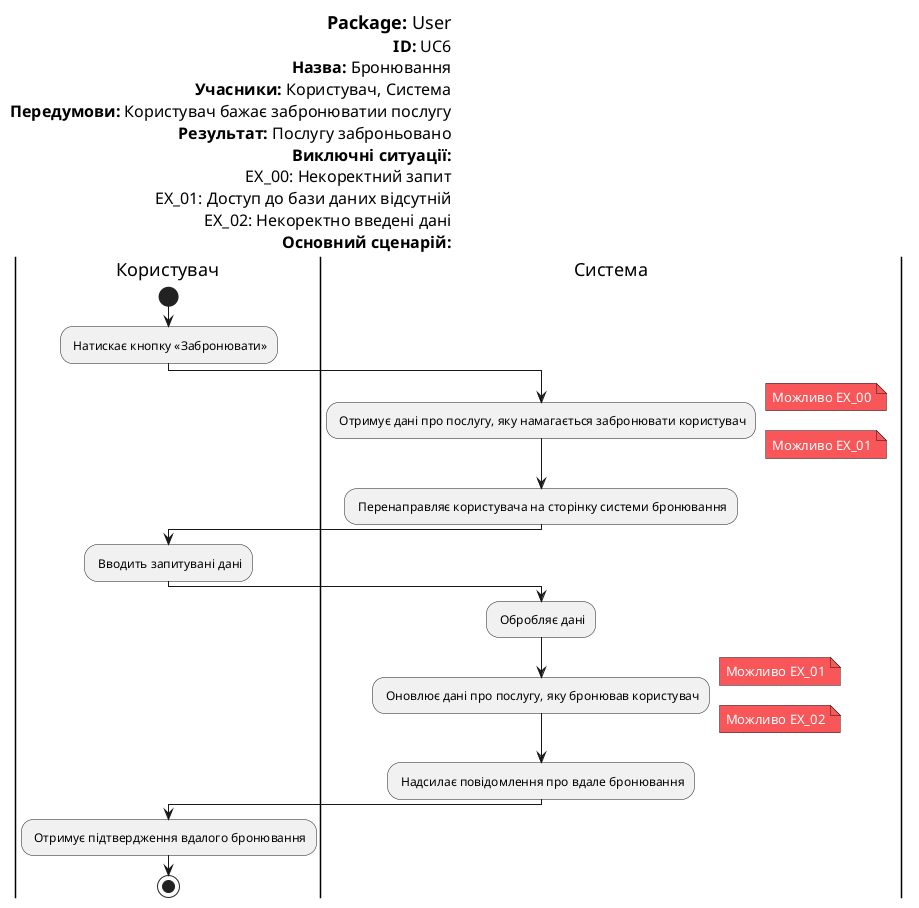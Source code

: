 @startuml
left header
<font color=000 size=18><b>Package:</b> User
<font color=000 size=16><b>ID:</b> UC6
<font color=000 size=16><b>Назва:</b> Бронювання
<font color=000 size=16><b>Учасники:</b> Користувач, Система
<font color=000 size=16><b>Передумови:</b> Користувач бажає забронюватии послугу
<font color=000 size=16><b>Результат:</b> Послугу заброньовано
<font color=000 size=16><b>Виключні ситуації:</b>
<font color=000 size=16>EX_00: Некоректний запит
<font color=000 size=16>EX_01: Доступ до бази даних відсутній
<font color=000 size=16>EX_02: Некоректно введені дані
<font color=000 size=16><b>Основний сценарій:</b>
end header

skinparam	shadowing false
skinparam Note {
	BackgroundColor #f85658
	FontColor #ffffff
}

|Користувач|
start
: Натискає кнопку «Забронювати»;


|Система|
: Отримує дані про послугу, яку намагається забронювати користувач;
note right
Можливо ЕХ_00
end note
note right
Можливо ЕХ_01
end note

: Перенаправляє користувача на сторінку системи бронювання;

|Користувач|
: Вводить запитувані дані;

|Система|
: Обробляє дані;

: Оновлює дані про послугу, яку бронював користувач;
note right
Можливо ЕХ_01
end note
note right
Можливо ЕХ_02
end note

: Надсилає повідомлення про вдале бронювання;

|Користувач|
: Отримує підтвердження вдалого бронювання;

stop;
@enduml
